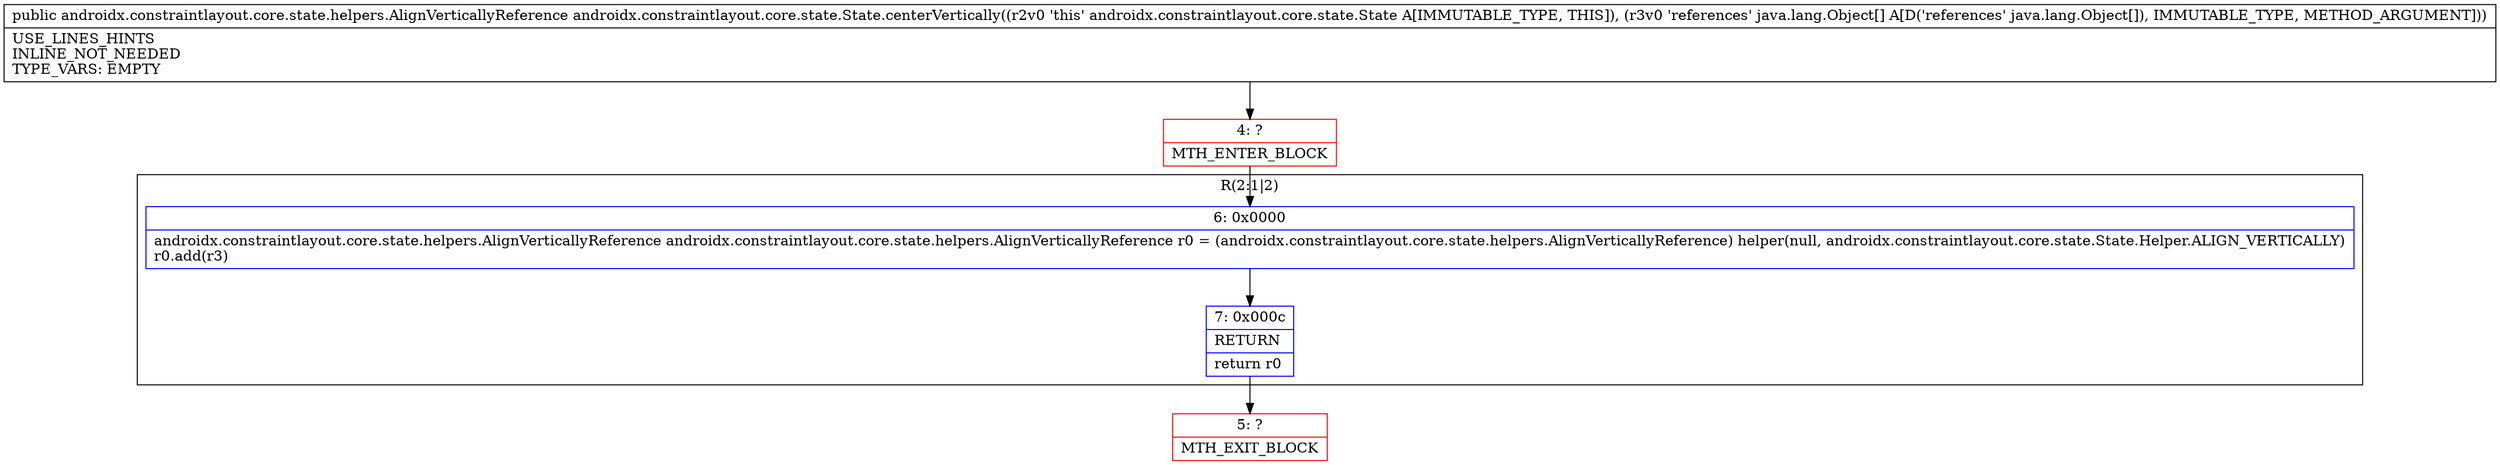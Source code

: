 digraph "CFG forandroidx.constraintlayout.core.state.State.centerVertically([Ljava\/lang\/Object;)Landroidx\/constraintlayout\/core\/state\/helpers\/AlignVerticallyReference;" {
subgraph cluster_Region_577590018 {
label = "R(2:1|2)";
node [shape=record,color=blue];
Node_6 [shape=record,label="{6\:\ 0x0000|androidx.constraintlayout.core.state.helpers.AlignVerticallyReference androidx.constraintlayout.core.state.helpers.AlignVerticallyReference r0 = (androidx.constraintlayout.core.state.helpers.AlignVerticallyReference) helper(null, androidx.constraintlayout.core.state.State.Helper.ALIGN_VERTICALLY)\lr0.add(r3)\l}"];
Node_7 [shape=record,label="{7\:\ 0x000c|RETURN\l|return r0\l}"];
}
Node_4 [shape=record,color=red,label="{4\:\ ?|MTH_ENTER_BLOCK\l}"];
Node_5 [shape=record,color=red,label="{5\:\ ?|MTH_EXIT_BLOCK\l}"];
MethodNode[shape=record,label="{public androidx.constraintlayout.core.state.helpers.AlignVerticallyReference androidx.constraintlayout.core.state.State.centerVertically((r2v0 'this' androidx.constraintlayout.core.state.State A[IMMUTABLE_TYPE, THIS]), (r3v0 'references' java.lang.Object[] A[D('references' java.lang.Object[]), IMMUTABLE_TYPE, METHOD_ARGUMENT]))  | USE_LINES_HINTS\lINLINE_NOT_NEEDED\lTYPE_VARS: EMPTY\l}"];
MethodNode -> Node_4;Node_6 -> Node_7;
Node_7 -> Node_5;
Node_4 -> Node_6;
}

